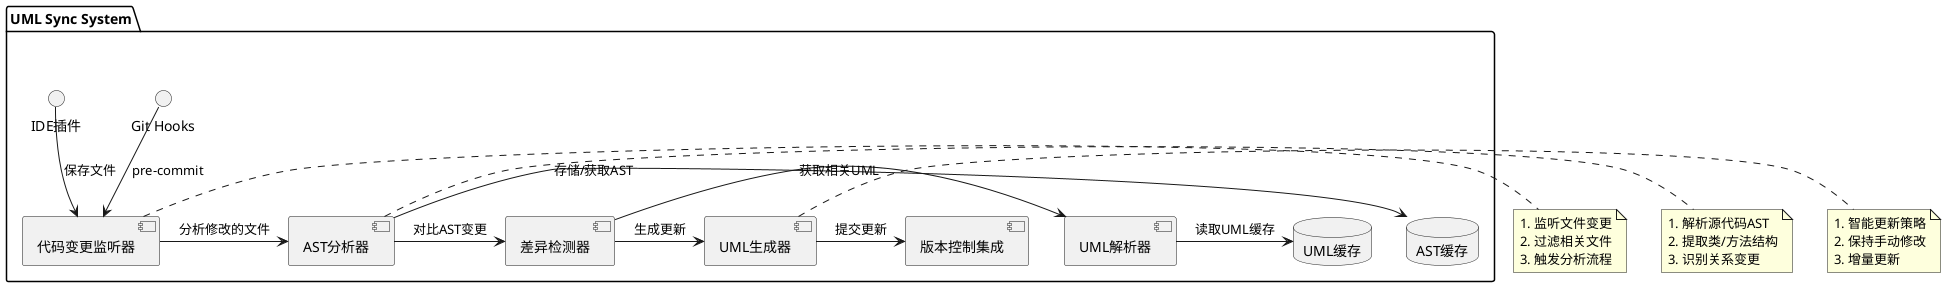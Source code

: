@startuml

' UML Synchronization Automation Diagram
' Implementation mapping:
' - tools/uml-sync/**/*.ts

package "UML Sync System" {
    [代码变更监听器] as CodeWatcher
    [AST分析器] as ASTAnalyzer
    [UML解析器] as UMLParser
    [差异检测器] as DiffDetector
    [UML生成器] as UMLGenerator
    [版本控制集成] as VCSIntegration
    
    database "AST缓存" as ASTCache
    database "UML缓存" as UMLCache
    
    interface "Git Hooks" as GitHooks
    interface "IDE插件" as IDEPlugin
}

' 触发流程
GitHooks --> CodeWatcher : pre-commit
IDEPlugin --> CodeWatcher : 保存文件

' 主要流程
CodeWatcher -> ASTAnalyzer : 分析修改的文件
ASTAnalyzer -> ASTCache : 存储/获取AST
ASTAnalyzer -> DiffDetector : 对比AST变更

DiffDetector -> UMLParser : 获取相关UML
UMLParser -> UMLCache : 读取UML缓存

DiffDetector -> UMLGenerator : 生成更新
UMLGenerator -> VCSIntegration : 提交更新

' 自动化规则
note right of CodeWatcher
  1. 监听文件变更
  2. 过滤相关文件
  3. 触发分析流程
end note

note right of ASTAnalyzer
  1. 解析源代码AST
  2. 提取类/方法结构
  3. 识别关系变更
end note

note right of UMLGenerator
  1. 智能更新策略
  2. 保持手动修改
  3. 增量更新
end note

@enduml 